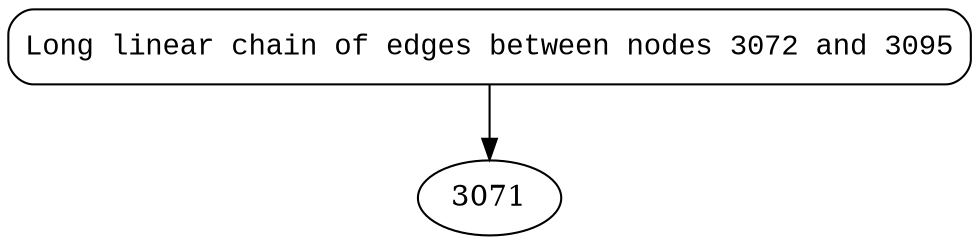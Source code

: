 digraph block3150 {
3072 [style="filled,bold" penwidth="1" fillcolor="white" fontname="Courier New" shape="Mrecord" label="Long linear chain of edges between nodes 3072 and 3095"]
3072 -> 3071[label=""]
}
